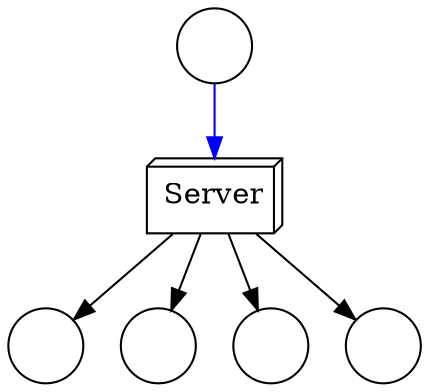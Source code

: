 digraph broadcasting{
  a -> s[color=blue];
  s -> b;
  s -> c;
  s -> d;
  s -> e;

  a[label="" shape="circle"];
  b[label="" shape="circle"];
  c[label="" shape="circle"];
  d[label="" shape="circle"];
  e[label="" shape="circle"];
  s[label="Server" shape="box3d"];
}